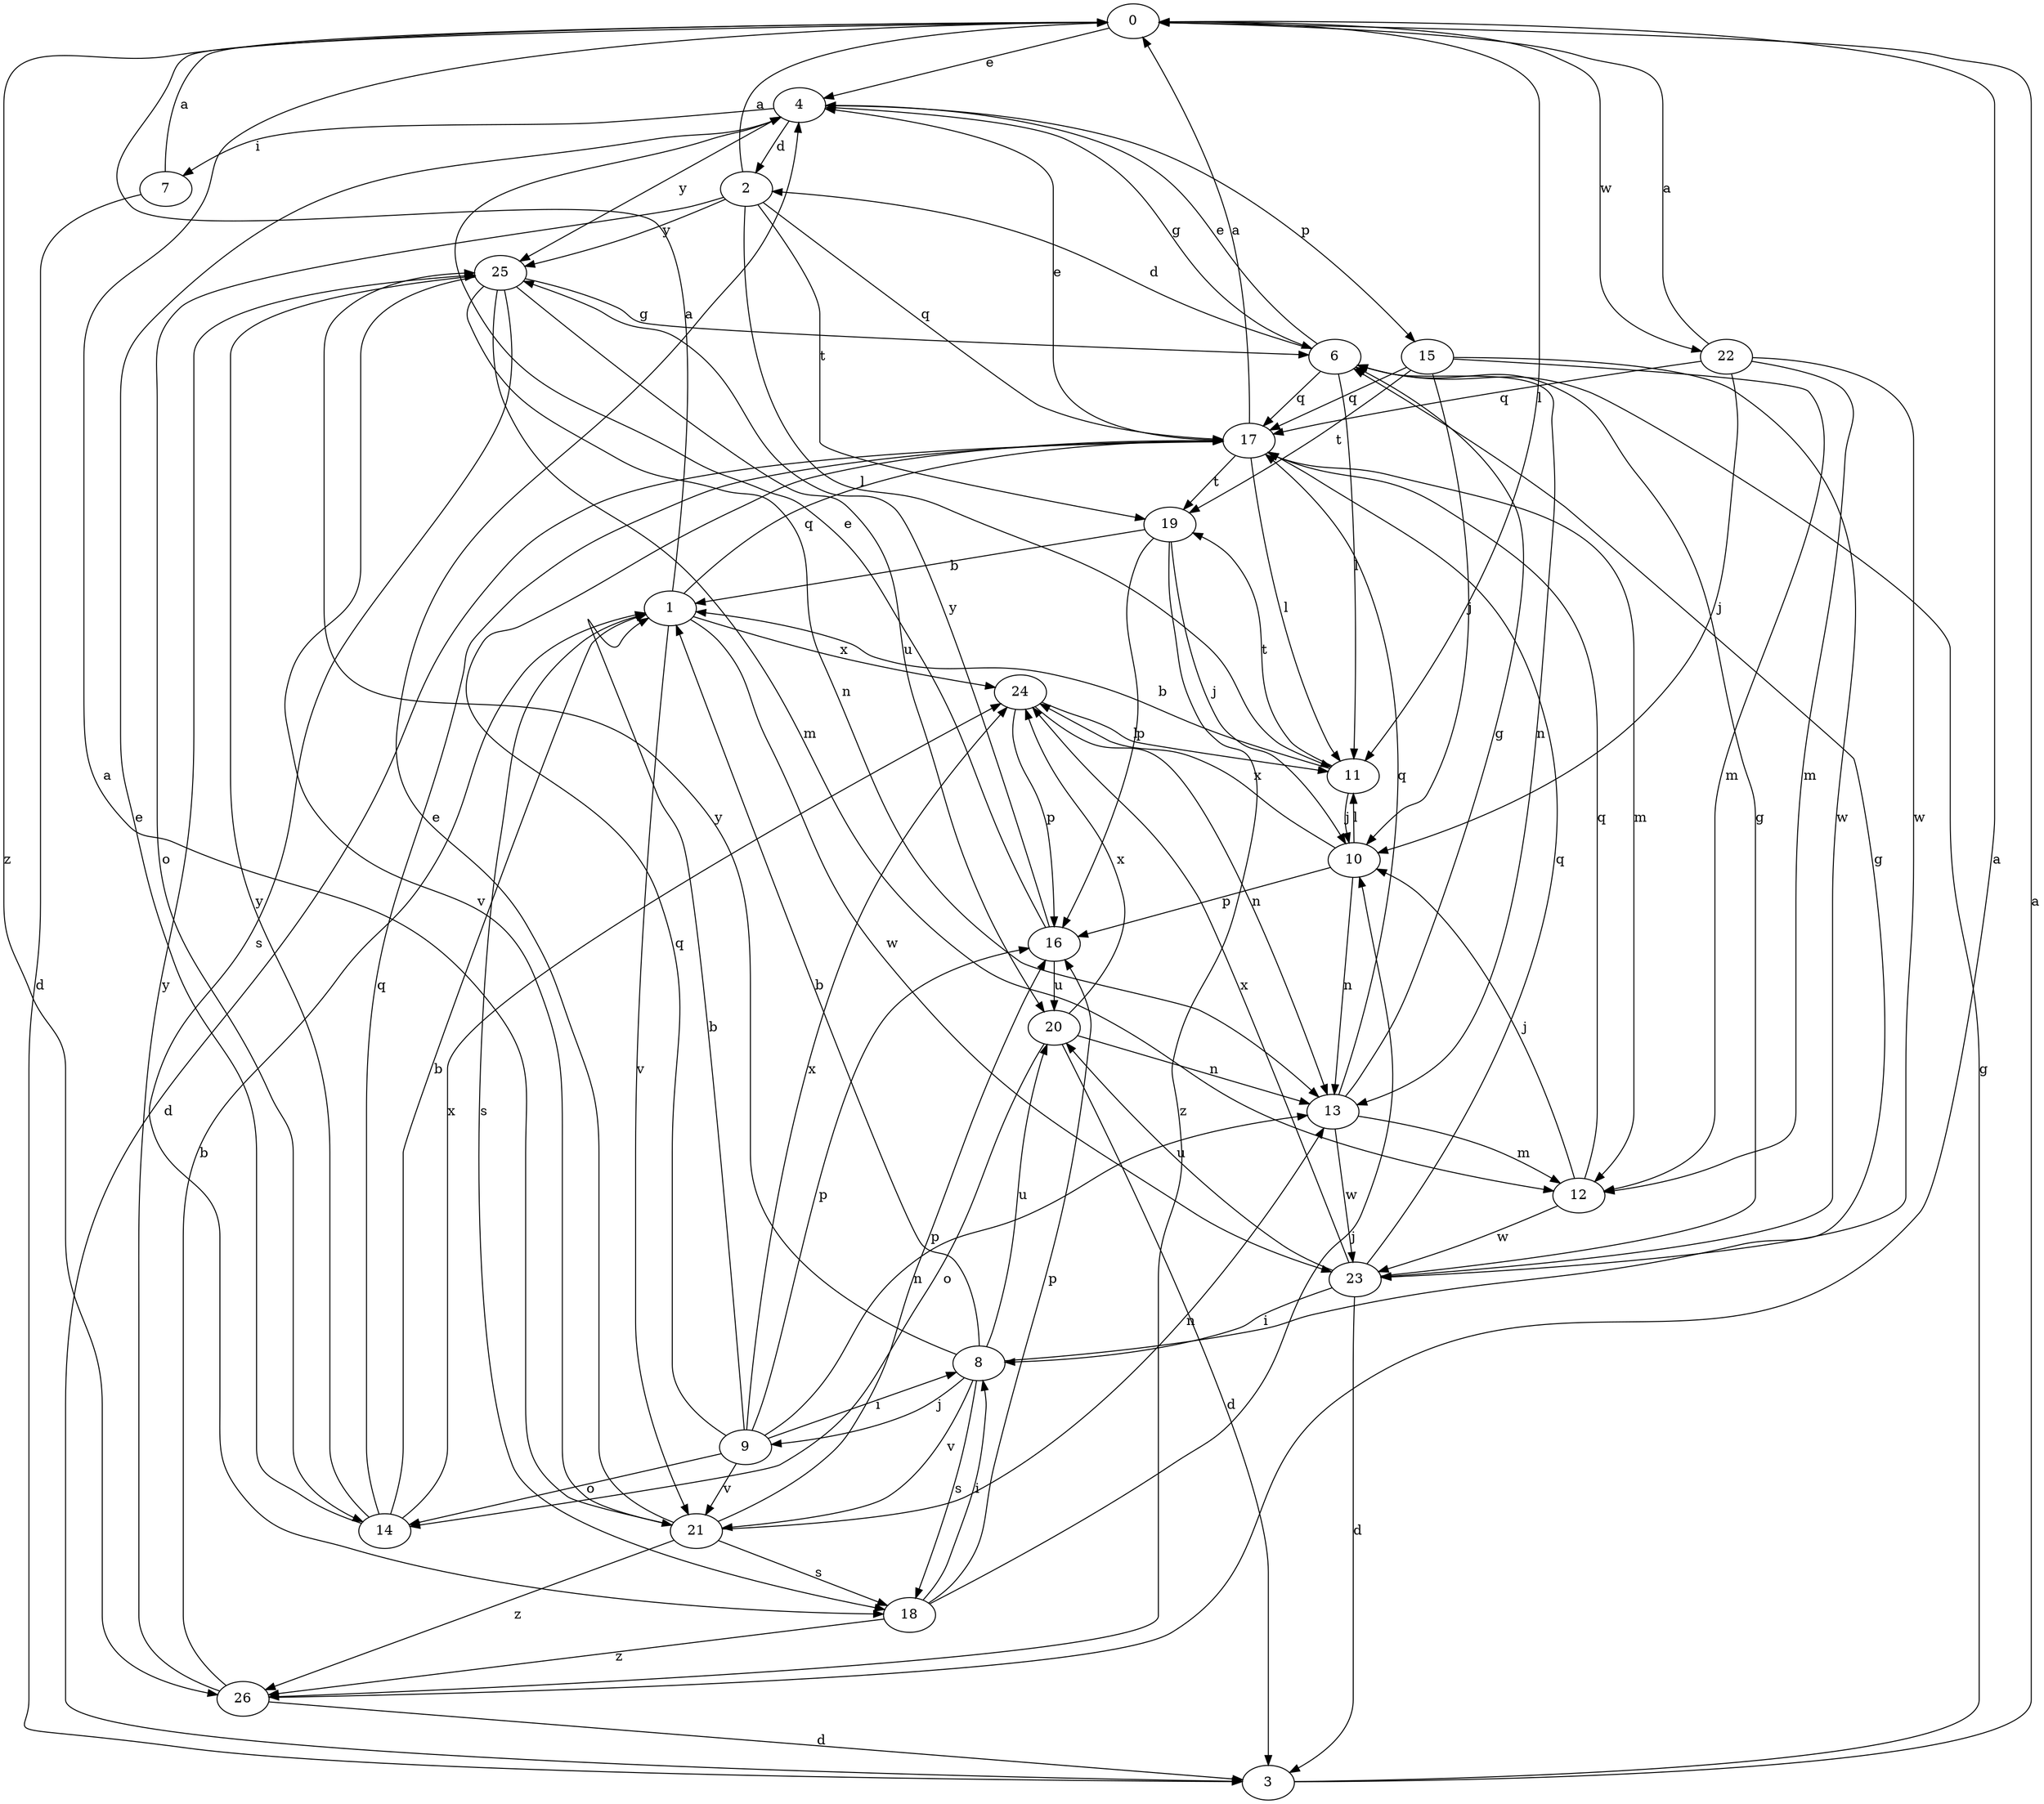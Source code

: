 strict digraph  {
0;
1;
2;
3;
4;
6;
7;
8;
9;
10;
11;
12;
13;
14;
15;
16;
17;
18;
19;
20;
21;
22;
23;
24;
25;
26;
0 -> 4  [label=e];
0 -> 11  [label=l];
0 -> 22  [label=w];
0 -> 26  [label=z];
1 -> 0  [label=a];
1 -> 17  [label=q];
1 -> 18  [label=s];
1 -> 21  [label=v];
1 -> 23  [label=w];
1 -> 24  [label=x];
2 -> 0  [label=a];
2 -> 11  [label=l];
2 -> 14  [label=o];
2 -> 17  [label=q];
2 -> 19  [label=t];
2 -> 25  [label=y];
3 -> 0  [label=a];
3 -> 6  [label=g];
4 -> 2  [label=d];
4 -> 6  [label=g];
4 -> 7  [label=i];
4 -> 15  [label=p];
4 -> 25  [label=y];
6 -> 2  [label=d];
6 -> 4  [label=e];
6 -> 11  [label=l];
6 -> 13  [label=n];
6 -> 17  [label=q];
7 -> 0  [label=a];
7 -> 3  [label=d];
8 -> 1  [label=b];
8 -> 6  [label=g];
8 -> 9  [label=j];
8 -> 18  [label=s];
8 -> 20  [label=u];
8 -> 21  [label=v];
8 -> 25  [label=y];
9 -> 1  [label=b];
9 -> 8  [label=i];
9 -> 13  [label=n];
9 -> 14  [label=o];
9 -> 16  [label=p];
9 -> 17  [label=q];
9 -> 21  [label=v];
9 -> 24  [label=x];
10 -> 11  [label=l];
10 -> 13  [label=n];
10 -> 16  [label=p];
10 -> 24  [label=x];
11 -> 1  [label=b];
11 -> 10  [label=j];
11 -> 19  [label=t];
12 -> 10  [label=j];
12 -> 17  [label=q];
12 -> 23  [label=w];
13 -> 6  [label=g];
13 -> 12  [label=m];
13 -> 17  [label=q];
13 -> 23  [label=w];
14 -> 1  [label=b];
14 -> 4  [label=e];
14 -> 17  [label=q];
14 -> 24  [label=x];
14 -> 25  [label=y];
15 -> 10  [label=j];
15 -> 12  [label=m];
15 -> 17  [label=q];
15 -> 19  [label=t];
15 -> 23  [label=w];
16 -> 4  [label=e];
16 -> 20  [label=u];
16 -> 25  [label=y];
17 -> 0  [label=a];
17 -> 3  [label=d];
17 -> 4  [label=e];
17 -> 11  [label=l];
17 -> 12  [label=m];
17 -> 19  [label=t];
18 -> 8  [label=i];
18 -> 10  [label=j];
18 -> 16  [label=p];
18 -> 26  [label=z];
19 -> 1  [label=b];
19 -> 10  [label=j];
19 -> 16  [label=p];
19 -> 26  [label=z];
20 -> 3  [label=d];
20 -> 13  [label=n];
20 -> 14  [label=o];
20 -> 24  [label=x];
21 -> 0  [label=a];
21 -> 4  [label=e];
21 -> 13  [label=n];
21 -> 16  [label=p];
21 -> 18  [label=s];
21 -> 26  [label=z];
22 -> 0  [label=a];
22 -> 10  [label=j];
22 -> 12  [label=m];
22 -> 17  [label=q];
22 -> 23  [label=w];
23 -> 3  [label=d];
23 -> 6  [label=g];
23 -> 8  [label=i];
23 -> 17  [label=q];
23 -> 20  [label=u];
23 -> 24  [label=x];
24 -> 11  [label=l];
24 -> 13  [label=n];
24 -> 16  [label=p];
25 -> 6  [label=g];
25 -> 12  [label=m];
25 -> 13  [label=n];
25 -> 18  [label=s];
25 -> 20  [label=u];
25 -> 21  [label=v];
26 -> 0  [label=a];
26 -> 1  [label=b];
26 -> 3  [label=d];
26 -> 25  [label=y];
}
